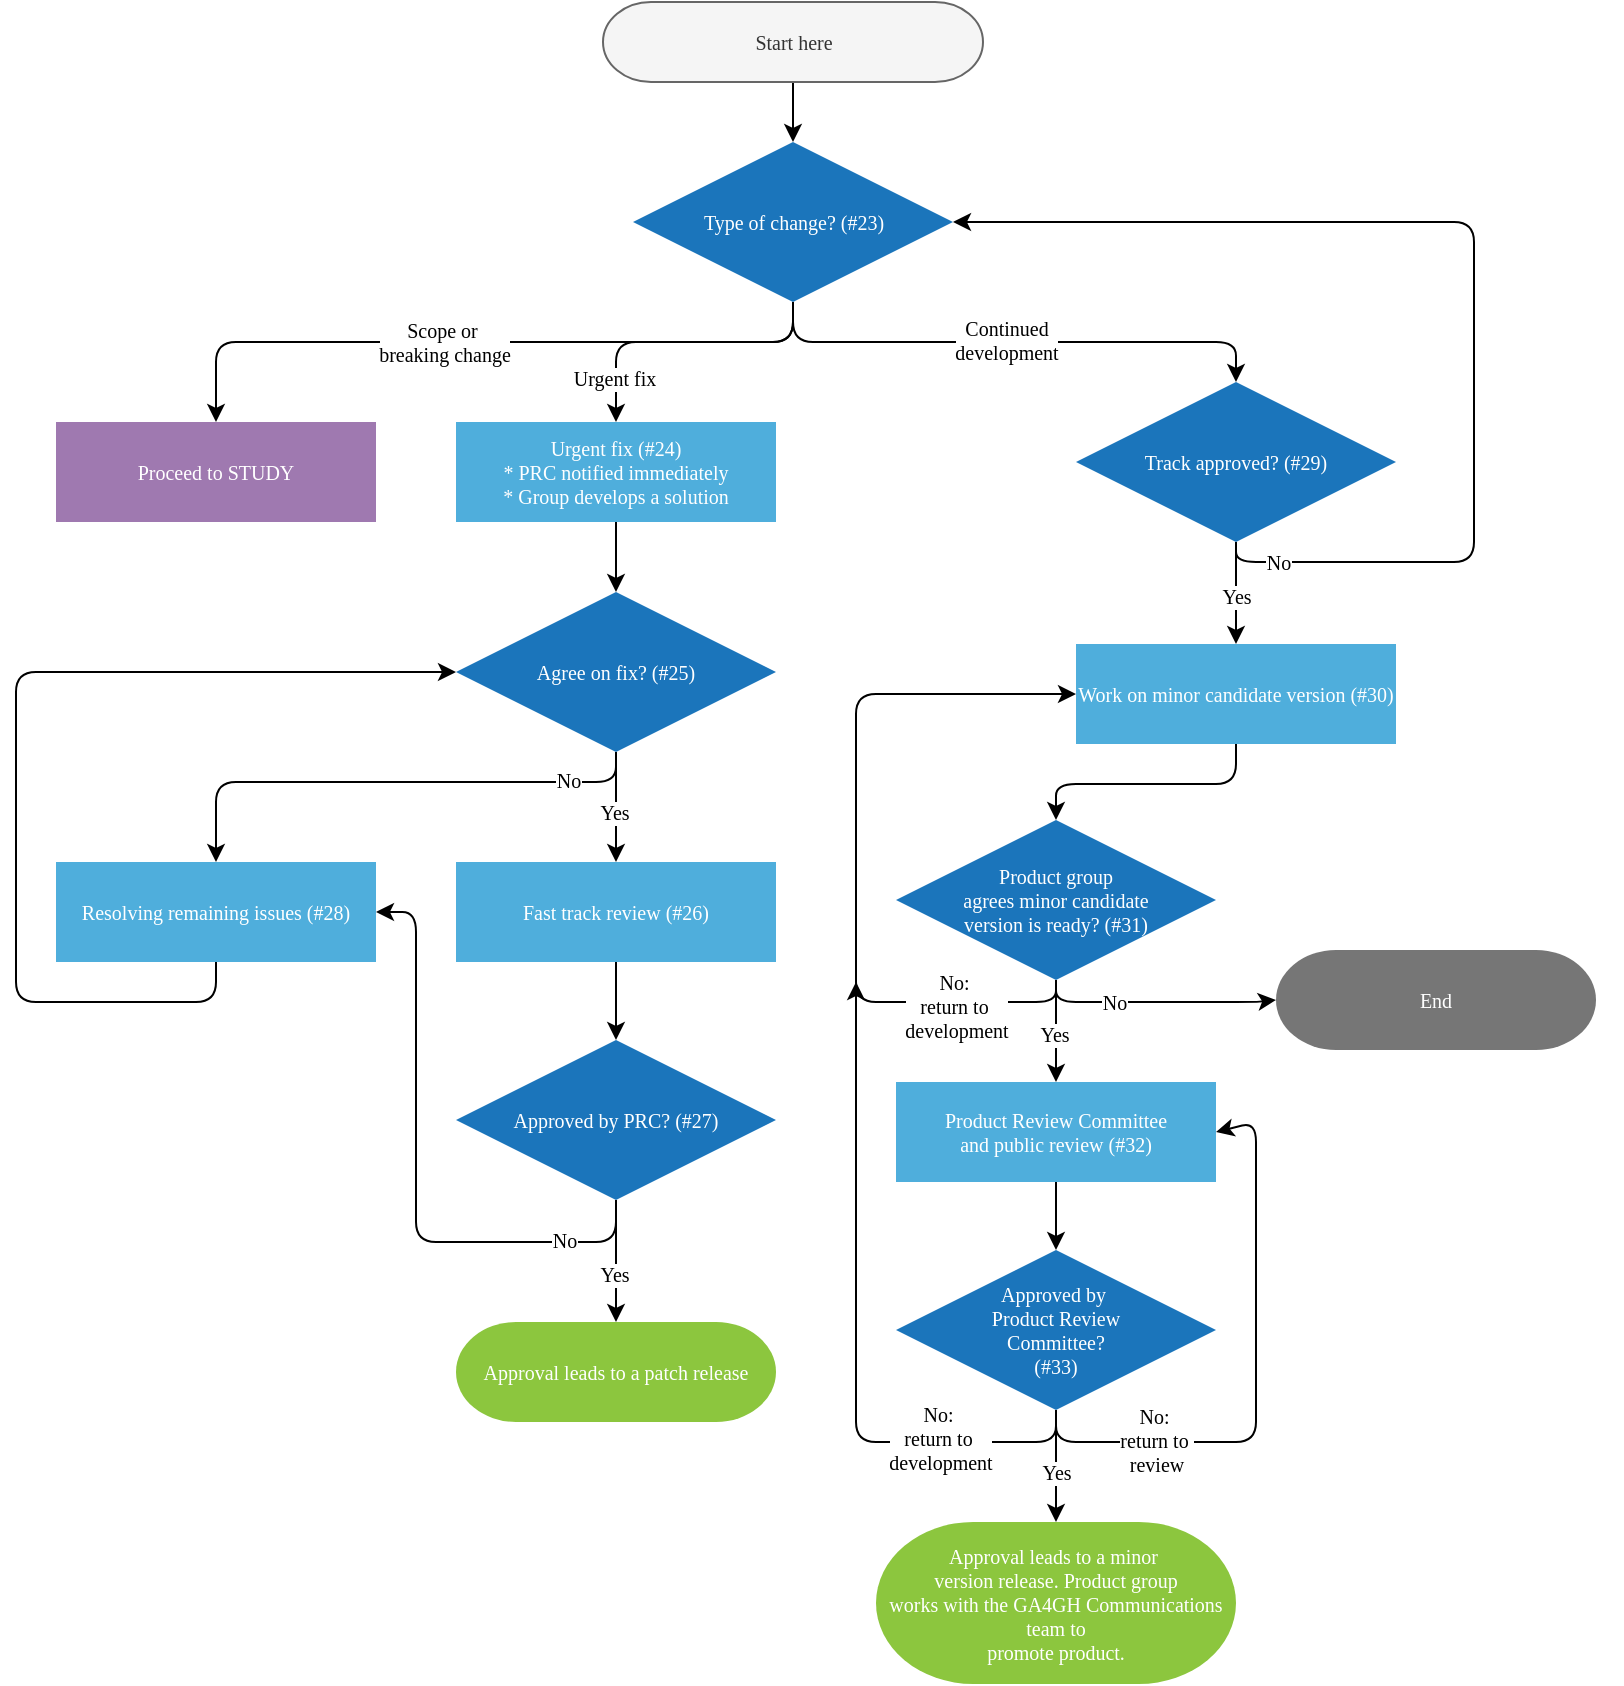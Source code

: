 <mxfile version="24.7.7">
  <diagram name="Page-1" id="lLyabMQEXQ9imE6EM3v9">
    <mxGraphModel dx="675" dy="409" grid="1" gridSize="10" guides="1" tooltips="1" connect="1" arrows="1" fold="1" page="1" pageScale="1" pageWidth="827" pageHeight="1169" background="#FFFFFF" math="0" shadow="0">
      <root>
        <mxCell id="0" />
        <mxCell id="1" parent="0" />
        <mxCell id="QlCUB4jWWU4fkNiN9hsf-1" style="edgeStyle=orthogonalEdgeStyle;rounded=1;orthogonalLoop=1;jettySize=auto;html=1;exitX=0.5;exitY=1;exitDx=0;exitDy=0;entryX=0.5;entryY=0;entryDx=0;entryDy=0;fontFamily=Figtree;fontSource=https%3A%2F%2Ffonts.googleapis.com%2Fcss%3Ffamily%3DFigtree;fontSize=8;curved=0;" parent="1" source="QlCUB4jWWU4fkNiN9hsf-4" target="QlCUB4jWWU4fkNiN9hsf-7" edge="1">
          <mxGeometry relative="1" as="geometry">
            <Array as="points">
              <mxPoint x="408" y="200" />
              <mxPoint x="320" y="200" />
            </Array>
          </mxGeometry>
        </mxCell>
        <mxCell id="QlCUB4jWWU4fkNiN9hsf-2" style="edgeStyle=orthogonalEdgeStyle;rounded=1;orthogonalLoop=1;jettySize=auto;html=1;exitX=0.5;exitY=1;exitDx=0;exitDy=0;entryX=0.5;entryY=0;entryDx=0;entryDy=0;curved=0;fontFamily=Figtree;fontSource=https%3A%2F%2Ffonts.googleapis.com%2Fcss%3Ffamily%3DFigtree;fontSize=8;" parent="1" source="QlCUB4jWWU4fkNiN9hsf-4" target="QlCUB4jWWU4fkNiN9hsf-5" edge="1">
          <mxGeometry relative="1" as="geometry">
            <Array as="points">
              <mxPoint x="409" y="200" />
              <mxPoint x="120" y="200" />
            </Array>
          </mxGeometry>
        </mxCell>
        <mxCell id="QlCUB4jWWU4fkNiN9hsf-48" value="Scope or&amp;nbsp;&lt;div style=&quot;font-size: 10px;&quot;&gt;breaking change&lt;/div&gt;" style="edgeLabel;html=1;align=center;verticalAlign=middle;resizable=0;points=[];fontFamily=Figtree;fontSource=https%3A%2F%2Ffonts.googleapis.com%2Fcss%3Ffamily%3DFigtree;labelBackgroundColor=#FFFFFF;fontSize=10;" parent="QlCUB4jWWU4fkNiN9hsf-2" vertex="1" connectable="0">
          <mxGeometry x="0.065" y="-2" relative="1" as="geometry">
            <mxPoint x="-9" y="2" as="offset" />
          </mxGeometry>
        </mxCell>
        <mxCell id="QlCUB4jWWU4fkNiN9hsf-3" style="edgeStyle=orthogonalEdgeStyle;rounded=1;orthogonalLoop=1;jettySize=auto;html=1;exitX=0.5;exitY=1;exitDx=0;exitDy=0;entryX=0.5;entryY=0;entryDx=0;entryDy=0;curved=0;fontFamily=Figtree;fontSource=https%3A%2F%2Ffonts.googleapis.com%2Fcss%3Ffamily%3DFigtree;fontSize=8;" parent="1" source="QlCUB4jWWU4fkNiN9hsf-4" target="QlCUB4jWWU4fkNiN9hsf-11" edge="1">
          <mxGeometry relative="1" as="geometry" />
        </mxCell>
        <UserObject label="&lt;font color=&quot;#ffffff&quot; style=&quot;font-size: 10px;&quot;&gt;Type of change? (#23)&lt;/font&gt;" link="#point23" id="QlCUB4jWWU4fkNiN9hsf-4">
          <mxCell style="rhombus;whiteSpace=wrap;html=1;strokeColor=none;fillColor=#1b75bb;fontFamily=Figtree;fontSource=https%3A%2F%2Ffonts.googleapis.com%2Fcss%3Ffamily%3DFigtree;fontSize=10;" parent="1" vertex="1">
            <mxGeometry x="328.5" y="100" width="160" height="80" as="geometry" />
          </mxCell>
        </UserObject>
        <UserObject label="&lt;font style=&quot;font-size: 10px;&quot; data-font-src=&quot;https://fonts.googleapis.com/css?family=Figtree&quot; color=&quot;#ffffff&quot;&gt;Proceed to STUDY&lt;/font&gt;" link="#section_3" id="QlCUB4jWWU4fkNiN9hsf-5">
          <mxCell style="rounded=0;whiteSpace=wrap;html=1;strokeColor=none;fillColor=#9f79b0;fontFamily=Figtree;fontSource=https%3A%2F%2Ffonts.googleapis.com%2Fcss%3Ffamily%3DFigtree;fontSize=10;" parent="1" vertex="1">
            <mxGeometry x="40" y="240" width="160" height="50" as="geometry" />
          </mxCell>
        </UserObject>
        <mxCell id="QlCUB4jWWU4fkNiN9hsf-6" style="edgeStyle=orthogonalEdgeStyle;rounded=0;orthogonalLoop=1;jettySize=auto;html=1;exitX=0.5;exitY=1;exitDx=0;exitDy=0;entryX=0.5;entryY=0;entryDx=0;entryDy=0;fontSize=8;fontFamily=Figtree;fontSource=https%3A%2F%2Ffonts.googleapis.com%2Fcss%3Ffamily%3DFigtree;" parent="1" source="QlCUB4jWWU4fkNiN9hsf-7" target="QlCUB4jWWU4fkNiN9hsf-20" edge="1">
          <mxGeometry relative="1" as="geometry" />
        </mxCell>
        <UserObject label="&lt;font style=&quot;font-size: 10px;&quot; data-font-src=&quot;https://fonts.googleapis.com/css?family=Figtree&quot; color=&quot;#ffffff&quot;&gt;Urgent fix (#24)&lt;/font&gt;&lt;div style=&quot;font-size: 10px;&quot;&gt;&lt;font style=&quot;font-size: 10px;&quot; data-font-src=&quot;https://fonts.googleapis.com/css?family=Figtree&quot; color=&quot;#ffffff&quot;&gt;* PRC notified immediately&lt;/font&gt;&lt;/div&gt;&lt;div style=&quot;font-size: 10px;&quot;&gt;&lt;font style=&quot;font-size: 10px;&quot; data-font-src=&quot;https://fonts.googleapis.com/css?family=Figtree&quot; color=&quot;#ffffff&quot;&gt;* Group develops a solution&lt;/font&gt;&lt;/div&gt;" link="#point24" id="QlCUB4jWWU4fkNiN9hsf-7">
          <mxCell style="rounded=0;whiteSpace=wrap;html=1;strokeColor=none;fillColor=#4FAEDC;fontFamily=Figtree;fontSource=https%3A%2F%2Ffonts.googleapis.com%2Fcss%3Ffamily%3DFigtree;fontSize=10;" parent="1" vertex="1">
            <mxGeometry x="240" y="240" width="160" height="50" as="geometry" />
          </mxCell>
        </UserObject>
        <mxCell id="QlCUB4jWWU4fkNiN9hsf-8" style="edgeStyle=orthogonalEdgeStyle;rounded=1;orthogonalLoop=1;jettySize=auto;html=1;exitX=0.5;exitY=1;exitDx=0;exitDy=0;entryX=1;entryY=0.5;entryDx=0;entryDy=0;curved=0;fontFamily=Figtree;fontSource=https%3A%2F%2Ffonts.googleapis.com%2Fcss%3Ffamily%3DFigtree;fontSize=8;" parent="1" source="QlCUB4jWWU4fkNiN9hsf-11" target="QlCUB4jWWU4fkNiN9hsf-4" edge="1">
          <mxGeometry relative="1" as="geometry">
            <Array as="points">
              <mxPoint x="630" y="310" />
              <mxPoint x="749" y="310" />
              <mxPoint x="749" y="140" />
            </Array>
          </mxGeometry>
        </mxCell>
        <mxCell id="QlCUB4jWWU4fkNiN9hsf-53" value="No" style="edgeLabel;html=1;align=center;verticalAlign=middle;resizable=0;points=[];labelBackgroundColor=#FFFFFF;fontSize=10;fontFamily=Figtree;fontSource=https%3A%2F%2Ffonts.googleapis.com%2Fcss%3Ffamily%3DFigtree;" parent="QlCUB4jWWU4fkNiN9hsf-8" vertex="1" connectable="0">
          <mxGeometry x="-0.923" y="4" relative="1" as="geometry">
            <mxPoint x="9" y="4" as="offset" />
          </mxGeometry>
        </mxCell>
        <mxCell id="QlCUB4jWWU4fkNiN9hsf-9" style="edgeStyle=orthogonalEdgeStyle;rounded=0;orthogonalLoop=1;jettySize=auto;html=1;exitX=0.5;exitY=1;exitDx=0;exitDy=0;entryX=0.5;entryY=0;entryDx=0;entryDy=0;fontFamily=Figtree;fontSource=https%3A%2F%2Ffonts.googleapis.com%2Fcss%3Ffamily%3DFigtree;fontSize=8;" parent="1" source="QlCUB4jWWU4fkNiN9hsf-11" target="QlCUB4jWWU4fkNiN9hsf-13" edge="1">
          <mxGeometry relative="1" as="geometry" />
        </mxCell>
        <mxCell id="QlCUB4jWWU4fkNiN9hsf-10" value="Yes" style="edgeLabel;html=1;align=center;verticalAlign=middle;resizable=0;points=[];labelBackgroundColor=#FFFFFF;fontFamily=Figtree;fontSource=https%3A%2F%2Ffonts.googleapis.com%2Fcss%3Ffamily%3DFigtree;fontSize=10;" parent="QlCUB4jWWU4fkNiN9hsf-9" vertex="1" connectable="0">
          <mxGeometry x="-0.15" y="3" relative="1" as="geometry">
            <mxPoint x="-3" y="5" as="offset" />
          </mxGeometry>
        </mxCell>
        <UserObject label="&lt;span style=&quot;color: rgb(255, 255, 255); font-size: 10px; background-color: initial;&quot;&gt;Track approved? (#29)&lt;/span&gt;" link="#point29" id="QlCUB4jWWU4fkNiN9hsf-11">
          <mxCell style="rhombus;whiteSpace=wrap;html=1;strokeColor=none;fillColor=#1b75bb;fontFamily=Figtree;fontSource=https%3A%2F%2Ffonts.googleapis.com%2Fcss%3Ffamily%3DFigtree;fontSize=10;" parent="1" vertex="1">
            <mxGeometry x="550" y="220" width="160" height="80" as="geometry" />
          </mxCell>
        </UserObject>
        <mxCell id="QlCUB4jWWU4fkNiN9hsf-12" style="edgeStyle=orthogonalEdgeStyle;rounded=1;orthogonalLoop=1;jettySize=auto;html=1;exitX=0.5;exitY=1;exitDx=0;exitDy=0;entryX=0.5;entryY=0;entryDx=0;entryDy=0;fontSize=8;fontFamily=Figtree;fontSource=https%3A%2F%2Ffonts.googleapis.com%2Fcss%3Ffamily%3DFigtree;curved=0;" parent="1" source="QlCUB4jWWU4fkNiN9hsf-13" target="QlCUB4jWWU4fkNiN9hsf-17" edge="1">
          <mxGeometry relative="1" as="geometry" />
        </mxCell>
        <UserObject label="&lt;font color=&quot;#ffffff&quot; style=&quot;font-size: 10px;&quot;&gt;Work on minor candidate version (#30)&lt;/font&gt;" link="#point30" id="QlCUB4jWWU4fkNiN9hsf-13">
          <mxCell style="rounded=0;whiteSpace=wrap;html=1;strokeColor=none;fillColor=#4FAEDC;fontFamily=Figtree;fontSource=https%3A%2F%2Ffonts.googleapis.com%2Fcss%3Ffamily%3DFigtree;fontSize=10;" parent="1" vertex="1">
            <mxGeometry x="550" y="351" width="160" height="50" as="geometry" />
          </mxCell>
        </UserObject>
        <mxCell id="QlCUB4jWWU4fkNiN9hsf-16" style="edgeStyle=orthogonalEdgeStyle;rounded=0;orthogonalLoop=1;jettySize=auto;html=1;exitX=0.5;exitY=1;exitDx=0;exitDy=0;entryX=0.5;entryY=0;entryDx=0;entryDy=0;fontSize=8;fontFamily=Figtree;fontSource=https%3A%2F%2Ffonts.googleapis.com%2Fcss%3Ffamily%3DFigtree;" parent="1" source="QlCUB4jWWU4fkNiN9hsf-17" target="QlCUB4jWWU4fkNiN9hsf-36" edge="1">
          <mxGeometry relative="1" as="geometry" />
        </mxCell>
        <UserObject label="&lt;span style=&quot;color: rgb(255, 255, 255); font-size: 10px; background-color: initial;&quot;&gt;Product group&lt;/span&gt;&lt;div&gt;&lt;span style=&quot;color: rgb(255, 255, 255); font-size: 10px; background-color: initial;&quot;&gt;agrees&amp;nbsp;&lt;/span&gt;&lt;span style=&quot;color: rgb(255, 255, 255);&quot;&gt;minor candidate&lt;/span&gt;&lt;/div&gt;&lt;div&gt;&lt;span style=&quot;color: rgb(255, 255, 255);&quot;&gt;version&amp;nbsp;&lt;/span&gt;&lt;span style=&quot;color: rgb(255, 255, 255);&quot;&gt;is ready? (#31)&lt;/span&gt;&lt;/div&gt;" link="#point31" id="QlCUB4jWWU4fkNiN9hsf-17">
          <mxCell style="rhombus;whiteSpace=wrap;html=1;strokeColor=none;fillColor=#1b75bb;fontFamily=Figtree;fontSource=https%3A%2F%2Ffonts.googleapis.com%2Fcss%3Ffamily%3DFigtree;fontSize=10;" parent="1" vertex="1">
            <mxGeometry x="460" y="439" width="160" height="80" as="geometry" />
          </mxCell>
        </UserObject>
        <UserObject label="&lt;span style=&quot;color: rgb(255, 255, 255); font-size: 10px; background-color: initial;&quot;&gt;Agree on fix? (#25)&lt;/span&gt;" link="#point25" id="QlCUB4jWWU4fkNiN9hsf-20">
          <mxCell style="rhombus;whiteSpace=wrap;html=1;strokeColor=none;fillColor=#1b75bb;fontFamily=Figtree;fontSource=https%3A%2F%2Ffonts.googleapis.com%2Fcss%3Ffamily%3DFigtree;fontSize=10;" parent="1" vertex="1">
            <mxGeometry x="240" y="325" width="160" height="80" as="geometry" />
          </mxCell>
        </UserObject>
        <mxCell id="QlCUB4jWWU4fkNiN9hsf-21" style="edgeStyle=orthogonalEdgeStyle;rounded=0;orthogonalLoop=1;jettySize=auto;html=1;exitX=0.5;exitY=1;exitDx=0;exitDy=0;entryX=0.5;entryY=0;entryDx=0;entryDy=0;fontSize=8;fontFamily=Figtree;fontSource=https%3A%2F%2Ffonts.googleapis.com%2Fcss%3Ffamily%3DFigtree;" parent="1" source="QlCUB4jWWU4fkNiN9hsf-22" target="QlCUB4jWWU4fkNiN9hsf-27" edge="1">
          <mxGeometry relative="1" as="geometry" />
        </mxCell>
        <UserObject label="&lt;font color=&quot;#ffffff&quot; style=&quot;font-size: 10px;&quot;&gt;Fast track review (#26)&lt;/font&gt;" link="#point26" id="QlCUB4jWWU4fkNiN9hsf-22">
          <mxCell style="rounded=0;whiteSpace=wrap;html=1;strokeColor=none;fillColor=#4FAEDC;fontFamily=Figtree;fontSource=https%3A%2F%2Ffonts.googleapis.com%2Fcss%3Ffamily%3DFigtree;fontSize=10;" parent="1" vertex="1">
            <mxGeometry x="240" y="460" width="160" height="50" as="geometry" />
          </mxCell>
        </UserObject>
        <UserObject label="&lt;font color=&quot;#ffffff&quot; style=&quot;font-size: 10px;&quot;&gt;Resolving remaining issues (#28)&lt;/font&gt;" link="#point28" id="QlCUB4jWWU4fkNiN9hsf-24">
          <mxCell style="rounded=0;whiteSpace=wrap;html=1;strokeColor=none;fillColor=#4FAEDC;fontFamily=Figtree;fontSource=https%3A%2F%2Ffonts.googleapis.com%2Fcss%3Ffamily%3DFigtree;fontSize=10;" parent="1" vertex="1">
            <mxGeometry x="40" y="460" width="160" height="50" as="geometry" />
          </mxCell>
        </UserObject>
        <mxCell id="QlCUB4jWWU4fkNiN9hsf-25" style="edgeStyle=orthogonalEdgeStyle;rounded=0;orthogonalLoop=1;jettySize=auto;html=1;exitX=0.5;exitY=1;exitDx=0;exitDy=0;entryX=0.5;entryY=0;entryDx=0;entryDy=0;fontSize=8;fontFamily=Figtree;fontSource=https%3A%2F%2Ffonts.googleapis.com%2Fcss%3Ffamily%3DFigtree;" parent="1" source="QlCUB4jWWU4fkNiN9hsf-27" target="QlCUB4jWWU4fkNiN9hsf-28" edge="1">
          <mxGeometry relative="1" as="geometry" />
        </mxCell>
        <UserObject label="&lt;font color=&quot;#ffffff&quot; style=&quot;font-size: 10px;&quot;&gt;Approved by PRC? (#27)&lt;/font&gt;" link="#point27" id="QlCUB4jWWU4fkNiN9hsf-27">
          <mxCell style="rhombus;whiteSpace=wrap;html=1;strokeColor=none;fillColor=#1b75bb;fontFamily=Figtree;fontSource=https%3A%2F%2Ffonts.googleapis.com%2Fcss%3Ffamily%3DFigtree;fontSize=10;" parent="1" vertex="1">
            <mxGeometry x="240" y="549" width="160" height="80" as="geometry" />
          </mxCell>
        </UserObject>
        <mxCell id="QlCUB4jWWU4fkNiN9hsf-28" value="&lt;span style=&quot;font-size: 10px;&quot;&gt;&lt;font style=&quot;font-size: 10px;&quot;&gt;Approval leads to a patch release&lt;/font&gt;&lt;/span&gt;" style="rounded=1;whiteSpace=wrap;html=1;absoluteArcSize=0;arcSize=60;strokeColor=none;fillColor=#8cc63e;fontColor=#FFFFFF;fontFamily=Figtree;fontSource=https%3A%2F%2Ffonts.googleapis.com%2Fcss%3Ffamily%3DFigtree;fontSize=10;" parent="1" vertex="1">
          <mxGeometry x="240" y="690" width="160" height="50" as="geometry" />
        </mxCell>
        <mxCell id="QlCUB4jWWU4fkNiN9hsf-29" value="Yes" style="edgeLabel;html=1;align=center;verticalAlign=middle;resizable=0;points=[];labelBackgroundColor=#FFFFFF;fontFamily=Figtree;fontSource=https%3A%2F%2Ffonts.googleapis.com%2Fcss%3Ffamily%3DFigtree;fontSize=10;" parent="1" vertex="1" connectable="0">
          <mxGeometry x="823" y="354" as="geometry">
            <mxPoint x="-504" y="312" as="offset" />
          </mxGeometry>
        </mxCell>
        <mxCell id="QlCUB4jWWU4fkNiN9hsf-32" value="&lt;span style=&quot;font-size: 10px;&quot;&gt;&lt;font style=&quot;font-size: 10px;&quot;&gt;End&lt;/font&gt;&lt;/span&gt;" style="rounded=1;whiteSpace=wrap;html=1;absoluteArcSize=0;arcSize=60;strokeColor=none;fillColor=#767676;fontColor=#FFFFFF;fontFamily=Figtree;fontSource=https%3A%2F%2Ffonts.googleapis.com%2Fcss%3Ffamily%3DFigtree;fontSize=10;" parent="1" vertex="1">
          <mxGeometry x="650" y="504" width="160" height="50" as="geometry" />
        </mxCell>
        <mxCell id="QlCUB4jWWU4fkNiN9hsf-35" style="edgeStyle=orthogonalEdgeStyle;rounded=0;orthogonalLoop=1;jettySize=auto;html=1;exitX=0.5;exitY=1;exitDx=0;exitDy=0;entryX=0.5;entryY=0;entryDx=0;entryDy=0;fontSize=8;fontFamily=Figtree;fontSource=https%3A%2F%2Ffonts.googleapis.com%2Fcss%3Ffamily%3DFigtree;" parent="1" source="QlCUB4jWWU4fkNiN9hsf-36" target="QlCUB4jWWU4fkNiN9hsf-42" edge="1">
          <mxGeometry relative="1" as="geometry" />
        </mxCell>
        <UserObject label="&lt;font color=&quot;#ffffff&quot; style=&quot;font-size: 10px;&quot;&gt;Product Review Committee&lt;/font&gt;&lt;div style=&quot;font-size: 10px;&quot;&gt;&lt;font color=&quot;#ffffff&quot; style=&quot;font-size: 10px;&quot;&gt;and public review (#32)&lt;/font&gt;&lt;/div&gt;" link="#point32" id="QlCUB4jWWU4fkNiN9hsf-36">
          <mxCell style="rounded=0;whiteSpace=wrap;html=1;strokeColor=none;fillColor=#4FAEDC;fontFamily=Figtree;fontSource=https%3A%2F%2Ffonts.googleapis.com%2Fcss%3Ffamily%3DFigtree;fontSize=10;" parent="1" vertex="1">
            <mxGeometry x="460" y="570" width="160" height="50" as="geometry" />
          </mxCell>
        </UserObject>
        <mxCell id="QlCUB4jWWU4fkNiN9hsf-37" value="Yes" style="edgeLabel;html=1;align=center;verticalAlign=middle;resizable=0;points=[];labelBackgroundColor=#FFFFFF;fontFamily=Figtree;fontSource=https%3A%2F%2Ffonts.googleapis.com%2Fcss%3Ffamily%3DFigtree;fontSize=10;" parent="1" vertex="1" connectable="0">
          <mxGeometry x="550" y="353" as="geometry">
            <mxPoint x="-11" y="193" as="offset" />
          </mxGeometry>
        </mxCell>
        <mxCell id="QlCUB4jWWU4fkNiN9hsf-40" style="edgeStyle=orthogonalEdgeStyle;rounded=0;orthogonalLoop=1;jettySize=auto;html=1;exitX=0.5;exitY=1;exitDx=0;exitDy=0;entryX=0.5;entryY=0;entryDx=0;entryDy=0;fontSize=8;fontFamily=Figtree;fontSource=https%3A%2F%2Ffonts.googleapis.com%2Fcss%3Ffamily%3DFigtree;" parent="1" source="QlCUB4jWWU4fkNiN9hsf-42" target="QlCUB4jWWU4fkNiN9hsf-43" edge="1">
          <mxGeometry relative="1" as="geometry" />
        </mxCell>
        <mxCell id="QlCUB4jWWU4fkNiN9hsf-41" value="Yes" style="edgeLabel;html=1;align=center;verticalAlign=middle;resizable=0;points=[];fontSize=10;fontFamily=Figtree;fontSource=https%3A%2F%2Ffonts.googleapis.com%2Fcss%3Ffamily%3DFigtree;labelBackgroundColor=#FFFFFF;" parent="QlCUB4jWWU4fkNiN9hsf-40" vertex="1" connectable="0">
          <mxGeometry x="-0.117" y="3" relative="1" as="geometry">
            <mxPoint x="-3" y="6" as="offset" />
          </mxGeometry>
        </mxCell>
        <UserObject label="&lt;span style=&quot;background-color: initial; color: rgb(255, 255, 255); font-size: 10px;&quot;&gt;Approved by&amp;nbsp;&lt;/span&gt;&lt;div style=&quot;font-size: 10px;&quot;&gt;&lt;span style=&quot;background-color: initial; color: rgb(255, 255, 255); font-size: 10px;&quot;&gt;Product Review&lt;/span&gt;&lt;/div&gt;&lt;div style=&quot;font-size: 10px;&quot;&gt;&lt;span style=&quot;background-color: initial; color: rgb(255, 255, 255); font-size: 10px;&quot;&gt;Committee?&lt;/span&gt;&lt;/div&gt;&lt;div style=&quot;font-size: 10px;&quot;&gt;&lt;span style=&quot;background-color: initial; color: rgb(255, 255, 255); font-size: 10px;&quot;&gt;(#33)&lt;/span&gt;&lt;/div&gt;" link="#point33" id="QlCUB4jWWU4fkNiN9hsf-42">
          <mxCell style="rhombus;whiteSpace=wrap;html=1;strokeColor=none;fillColor=#1b75bb;fontFamily=Figtree;fontSource=https%3A%2F%2Ffonts.googleapis.com%2Fcss%3Ffamily%3DFigtree;fontSize=10;" parent="1" vertex="1">
            <mxGeometry x="460" y="654" width="160" height="80" as="geometry" />
          </mxCell>
        </UserObject>
        <mxCell id="QlCUB4jWWU4fkNiN9hsf-43" value="&lt;span style=&quot;font-size: 10px;&quot;&gt;&lt;font style=&quot;font-size: 10px;&quot;&gt;Approval leads to a minor&amp;nbsp;&lt;/font&gt;&lt;/span&gt;&lt;div&gt;&lt;span style=&quot;font-size: 10px;&quot;&gt;&lt;font style=&quot;font-size: 10px;&quot;&gt;version release.&amp;nbsp;&lt;/font&gt;&lt;/span&gt;Product group&lt;/div&gt;&lt;div&gt;works with the GA4GH&amp;nbsp;Communications team to&lt;/div&gt;&lt;div&gt;promote product.&lt;/div&gt;" style="rounded=1;whiteSpace=wrap;html=1;absoluteArcSize=0;arcSize=60;strokeColor=none;fillColor=#8cc63e;fontColor=#FFFFFF;fontFamily=Figtree;fontSource=https%3A%2F%2Ffonts.googleapis.com%2Fcss%3Ffamily%3DFigtree;fontSize=10;" parent="1" vertex="1">
          <mxGeometry x="450" y="790" width="180" height="81" as="geometry" />
        </mxCell>
        <mxCell id="QlCUB4jWWU4fkNiN9hsf-47" style="edgeStyle=orthogonalEdgeStyle;rounded=0;orthogonalLoop=1;jettySize=auto;html=1;exitX=0.5;exitY=1;exitDx=0;exitDy=0;entryX=0.5;entryY=0;entryDx=0;entryDy=0;" parent="1" source="QlCUB4jWWU4fkNiN9hsf-46" target="QlCUB4jWWU4fkNiN9hsf-4" edge="1">
          <mxGeometry relative="1" as="geometry" />
        </mxCell>
        <mxCell id="QlCUB4jWWU4fkNiN9hsf-46" value="&lt;p style=&quot;line-height: 100%; font-size: 10px;&quot;&gt;Start here&lt;/p&gt;" style="rounded=1;whiteSpace=wrap;absoluteArcSize=0;arcSize=60;fontFamily=Figtree;fontSource=https%3A%2F%2Ffonts.googleapis.com%2Fcss%3Ffamily%3DFigtree;fontSize=10;html=1;fillColor=#f5f5f5;fontColor=#333333;strokeColor=#666666;" parent="1" vertex="1">
          <mxGeometry x="313.5" y="30" width="190" height="40" as="geometry" />
        </mxCell>
        <mxCell id="QlCUB4jWWU4fkNiN9hsf-49" value="Urgent fix" style="edgeLabel;html=1;align=center;verticalAlign=middle;resizable=0;points=[];fontFamily=Figtree;fontSource=https%3A%2F%2Ffonts.googleapis.com%2Fcss%3Ffamily%3DFigtree;labelBackgroundColor=#FFFFFF;fontSize=10;" parent="1" vertex="1" connectable="0">
          <mxGeometry x="320" y="220" as="geometry">
            <mxPoint x="-1" y="-2" as="offset" />
          </mxGeometry>
        </mxCell>
        <mxCell id="QlCUB4jWWU4fkNiN9hsf-50" value="Continued&lt;div style=&quot;font-size: 10px;&quot;&gt;development&lt;/div&gt;" style="edgeLabel;html=1;align=center;verticalAlign=middle;resizable=0;points=[];fontFamily=Figtree;fontSource=https%3A%2F%2Ffonts.googleapis.com%2Fcss%3Ffamily%3DFigtree;labelBackgroundColor=#FFFFFF;fontSize=10;" parent="1" vertex="1" connectable="0">
          <mxGeometry x="510" y="206" as="geometry">
            <mxPoint x="5" y="-7" as="offset" />
          </mxGeometry>
        </mxCell>
        <mxCell id="U4evvgoyGGCmxNKXx5C2-1" value="" style="endArrow=classic;html=1;rounded=0;exitX=0.5;exitY=1;exitDx=0;exitDy=0;entryX=0.5;entryY=0;entryDx=0;entryDy=0;" parent="1" source="QlCUB4jWWU4fkNiN9hsf-20" target="QlCUB4jWWU4fkNiN9hsf-22" edge="1">
          <mxGeometry width="50" height="50" relative="1" as="geometry">
            <mxPoint x="420" y="460" as="sourcePoint" />
            <mxPoint x="470" y="410" as="targetPoint" />
          </mxGeometry>
        </mxCell>
        <mxCell id="U4evvgoyGGCmxNKXx5C2-2" value="" style="endArrow=classic;html=1;rounded=1;exitX=0.5;exitY=1;exitDx=0;exitDy=0;entryX=0.5;entryY=0;entryDx=0;entryDy=0;curved=0;" parent="1" source="QlCUB4jWWU4fkNiN9hsf-20" target="QlCUB4jWWU4fkNiN9hsf-24" edge="1">
          <mxGeometry width="50" height="50" relative="1" as="geometry">
            <mxPoint x="420" y="460" as="sourcePoint" />
            <mxPoint x="470" y="410" as="targetPoint" />
            <Array as="points">
              <mxPoint x="320" y="420" />
              <mxPoint x="120" y="420" />
            </Array>
          </mxGeometry>
        </mxCell>
        <mxCell id="U4evvgoyGGCmxNKXx5C2-4" value="Yes" style="edgeLabel;html=1;align=center;verticalAlign=middle;resizable=0;points=[];labelBackgroundColor=#FFFFFF;fontFamily=Figtree;fontSource=https%3A%2F%2Ffonts.googleapis.com%2Fcss%3Ffamily%3DFigtree;fontSize=10;" parent="1" vertex="1" connectable="0">
          <mxGeometry x="638" y="393" as="geometry">
            <mxPoint x="-319" y="42" as="offset" />
          </mxGeometry>
        </mxCell>
        <mxCell id="U4evvgoyGGCmxNKXx5C2-5" value="No" style="edgeLabel;html=1;align=center;verticalAlign=middle;resizable=0;points=[];labelBackgroundColor=#FFFFFF;fontFamily=Figtree;fontSize=10;fontSource=https%3A%2F%2Ffonts.googleapis.com%2Fcss%3Ffamily%3DFigtree;" parent="1" vertex="1" connectable="0">
          <mxGeometry x="170" y="153" as="geometry">
            <mxPoint x="126" y="266" as="offset" />
          </mxGeometry>
        </mxCell>
        <mxCell id="U4evvgoyGGCmxNKXx5C2-6" value="" style="endArrow=classic;html=1;rounded=1;exitX=0.5;exitY=1;exitDx=0;exitDy=0;entryX=0;entryY=0.5;entryDx=0;entryDy=0;curved=0;" parent="1" source="QlCUB4jWWU4fkNiN9hsf-24" target="QlCUB4jWWU4fkNiN9hsf-20" edge="1">
          <mxGeometry width="50" height="50" relative="1" as="geometry">
            <mxPoint x="300" y="480" as="sourcePoint" />
            <mxPoint x="350" y="430" as="targetPoint" />
            <Array as="points">
              <mxPoint x="120" y="530" />
              <mxPoint x="20" y="530" />
              <mxPoint x="20" y="365" />
            </Array>
          </mxGeometry>
        </mxCell>
        <mxCell id="U4evvgoyGGCmxNKXx5C2-7" value="" style="endArrow=classic;html=1;rounded=1;exitX=0.5;exitY=1;exitDx=0;exitDy=0;entryX=1;entryY=0.5;entryDx=0;entryDy=0;curved=0;" parent="1" source="QlCUB4jWWU4fkNiN9hsf-27" target="QlCUB4jWWU4fkNiN9hsf-24" edge="1">
          <mxGeometry width="50" height="50" relative="1" as="geometry">
            <mxPoint x="190" y="560" as="sourcePoint" />
            <mxPoint x="240" y="510" as="targetPoint" />
            <Array as="points">
              <mxPoint x="320" y="650" />
              <mxPoint x="220" y="650" />
              <mxPoint x="220" y="485" />
            </Array>
          </mxGeometry>
        </mxCell>
        <mxCell id="U4evvgoyGGCmxNKXx5C2-8" value="No" style="edgeLabel;html=1;align=center;verticalAlign=middle;resizable=0;points=[];labelBackgroundColor=#FFFFFF;fontFamily=Figtree;fontSize=10;fontSource=https%3A%2F%2Ffonts.googleapis.com%2Fcss%3Ffamily%3DFigtree;" parent="1" vertex="1" connectable="0">
          <mxGeometry x="168" y="383" as="geometry">
            <mxPoint x="126" y="266" as="offset" />
          </mxGeometry>
        </mxCell>
        <mxCell id="U4evvgoyGGCmxNKXx5C2-9" value="" style="endArrow=classic;html=1;rounded=1;exitX=0.5;exitY=1;exitDx=0;exitDy=0;entryX=0;entryY=0.5;entryDx=0;entryDy=0;curved=0;" parent="1" source="QlCUB4jWWU4fkNiN9hsf-17" target="QlCUB4jWWU4fkNiN9hsf-32" edge="1">
          <mxGeometry width="50" height="50" relative="1" as="geometry">
            <mxPoint x="450" y="540" as="sourcePoint" />
            <mxPoint x="500" y="490" as="targetPoint" />
            <Array as="points">
              <mxPoint x="540" y="530" />
              <mxPoint x="640" y="530" />
            </Array>
          </mxGeometry>
        </mxCell>
        <mxCell id="U4evvgoyGGCmxNKXx5C2-10" value="" style="endArrow=classic;html=1;rounded=1;exitX=0.5;exitY=1;exitDx=0;exitDy=0;entryX=0;entryY=0.5;entryDx=0;entryDy=0;curved=0;" parent="1" source="QlCUB4jWWU4fkNiN9hsf-17" target="QlCUB4jWWU4fkNiN9hsf-13" edge="1">
          <mxGeometry width="50" height="50" relative="1" as="geometry">
            <mxPoint x="260" y="550" as="sourcePoint" />
            <mxPoint x="310" y="500" as="targetPoint" />
            <Array as="points">
              <mxPoint x="540" y="530" />
              <mxPoint x="440" y="530" />
              <mxPoint x="440" y="376" />
            </Array>
          </mxGeometry>
        </mxCell>
        <mxCell id="U4evvgoyGGCmxNKXx5C2-11" value="&lt;font style=&quot;font-size: 10px;&quot; color=&quot;#000000&quot;&gt;No:&amp;nbsp;&lt;/font&gt;&lt;div style=&quot;font-size: 10px;&quot;&gt;&lt;font style=&quot;font-size: 10px;&quot; color=&quot;#000000&quot;&gt;return to&amp;nbsp;&lt;/font&gt;&lt;div style=&quot;font-size: 10px;&quot;&gt;&lt;font style=&quot;font-size: 10px;&quot; color=&quot;#000000&quot;&gt;development&lt;/font&gt;&lt;/div&gt;&lt;/div&gt;" style="edgeLabel;html=1;align=center;verticalAlign=middle;resizable=0;points=[];labelBackgroundColor=#FFFFFF;fontColor=#FFFFFF;fontSize=10;fontFamily=Figtree;fontSource=https%3A%2F%2Ffonts.googleapis.com%2Fcss%3Ffamily%3DFigtree;" parent="1" vertex="1" connectable="0">
          <mxGeometry x="506" y="393" as="geometry">
            <mxPoint x="-16" y="139" as="offset" />
          </mxGeometry>
        </mxCell>
        <mxCell id="U4evvgoyGGCmxNKXx5C2-12" value="No" style="edgeLabel;html=1;align=center;verticalAlign=middle;resizable=0;points=[];labelBackgroundColor=#FFFFFF;fontFamily=Figtree;fontSize=10;fontSource=https%3A%2F%2Ffonts.googleapis.com%2Fcss%3Ffamily%3DFigtree;" parent="1" vertex="1" connectable="0">
          <mxGeometry x="443" y="264" as="geometry">
            <mxPoint x="126" y="266" as="offset" />
          </mxGeometry>
        </mxCell>
        <mxCell id="U4evvgoyGGCmxNKXx5C2-13" value="" style="endArrow=classic;html=1;rounded=1;exitX=0.5;exitY=1;exitDx=0;exitDy=0;curved=0;" parent="1" source="QlCUB4jWWU4fkNiN9hsf-42" edge="1">
          <mxGeometry width="50" height="50" relative="1" as="geometry">
            <mxPoint x="390" y="680" as="sourcePoint" />
            <mxPoint x="440" y="520" as="targetPoint" />
            <Array as="points">
              <mxPoint x="540" y="750" />
              <mxPoint x="440" y="750" />
            </Array>
          </mxGeometry>
        </mxCell>
        <mxCell id="U4evvgoyGGCmxNKXx5C2-14" value="&lt;font style=&quot;font-size: 10px;&quot; color=&quot;#000000&quot;&gt;No:&amp;nbsp;&lt;/font&gt;&lt;div style=&quot;font-size: 10px;&quot;&gt;&lt;font style=&quot;font-size: 10px;&quot; color=&quot;#000000&quot;&gt;return to&amp;nbsp;&lt;/font&gt;&lt;div style=&quot;font-size: 10px;&quot;&gt;&lt;font style=&quot;font-size: 10px;&quot; color=&quot;#000000&quot;&gt;development&lt;/font&gt;&lt;/div&gt;&lt;/div&gt;" style="edgeLabel;html=1;align=center;verticalAlign=middle;resizable=0;points=[];labelBackgroundColor=#FFFFFF;fontColor=#FFFFFF;fontSize=10;fontFamily=Figtree;fontSource=https%3A%2F%2Ffonts.googleapis.com%2Fcss%3Ffamily%3DFigtree;" parent="1" vertex="1" connectable="0">
          <mxGeometry x="498" y="609" as="geometry">
            <mxPoint x="-16" y="139" as="offset" />
          </mxGeometry>
        </mxCell>
        <mxCell id="U4evvgoyGGCmxNKXx5C2-15" value="" style="endArrow=classic;html=1;rounded=1;exitX=0.5;exitY=1;exitDx=0;exitDy=0;entryX=1;entryY=0.5;entryDx=0;entryDy=0;curved=0;" parent="1" source="QlCUB4jWWU4fkNiN9hsf-42" target="QlCUB4jWWU4fkNiN9hsf-36" edge="1">
          <mxGeometry width="50" height="50" relative="1" as="geometry">
            <mxPoint x="390" y="620" as="sourcePoint" />
            <mxPoint x="440" y="570" as="targetPoint" />
            <Array as="points">
              <mxPoint x="540" y="750" />
              <mxPoint x="640" y="750" />
              <mxPoint x="640" y="590" />
            </Array>
          </mxGeometry>
        </mxCell>
        <mxCell id="U4evvgoyGGCmxNKXx5C2-16" value="&lt;font style=&quot;font-size: 10px;&quot; color=&quot;#000000&quot;&gt;No:&amp;nbsp;&lt;/font&gt;&lt;div style=&quot;font-size: 10px;&quot;&gt;&lt;font style=&quot;font-size: 10px;&quot; color=&quot;#000000&quot;&gt;return to&amp;nbsp;&lt;/font&gt;&lt;div style=&quot;font-size: 10px;&quot;&gt;&lt;font style=&quot;font-size: 10px;&quot; color=&quot;#000000&quot;&gt;review&lt;/font&gt;&lt;/div&gt;&lt;/div&gt;" style="edgeLabel;html=1;align=center;verticalAlign=middle;resizable=0;points=[];labelBackgroundColor=#FFFFFF;fontColor=#FFFFFF;fontSize=10;fontFamily=Figtree;fontSource=https%3A%2F%2Ffonts.googleapis.com%2Fcss%3Ffamily%3DFigtree;" parent="1" vertex="1" connectable="0">
          <mxGeometry x="606" y="610" as="geometry">
            <mxPoint x="-16" y="139" as="offset" />
          </mxGeometry>
        </mxCell>
      </root>
    </mxGraphModel>
  </diagram>
</mxfile>
